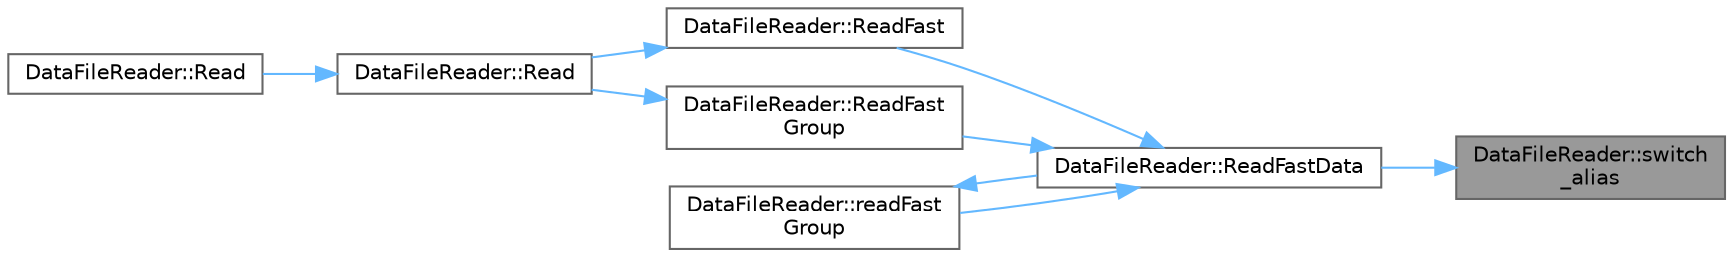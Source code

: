 digraph "DataFileReader::switch_alias"
{
 // LATEX_PDF_SIZE
  bgcolor="transparent";
  edge [fontname=Helvetica,fontsize=10,labelfontname=Helvetica,labelfontsize=10];
  node [fontname=Helvetica,fontsize=10,shape=box,height=0.2,width=0.4];
  rankdir="RL";
  Node1 [id="Node000001",label="DataFileReader::switch\l_alias",height=0.2,width=0.4,color="gray40", fillcolor="grey60", style="filled", fontcolor="black",tooltip=" "];
  Node1 -> Node2 [id="edge1_Node000001_Node000002",dir="back",color="steelblue1",style="solid",tooltip=" "];
  Node2 [id="Node000002",label="DataFileReader::ReadFastData",height=0.2,width=0.4,color="grey40", fillcolor="white", style="filled",URL="$class_data_file_reader.html#a36d62f5aa4f75cbdd2bc011edbcf38bc",tooltip=" "];
  Node2 -> Node3 [id="edge2_Node000002_Node000003",dir="back",color="steelblue1",style="solid",tooltip=" "];
  Node3 [id="Node000003",label="DataFileReader::ReadFast",height=0.2,width=0.4,color="grey40", fillcolor="white", style="filled",URL="$class_data_file_reader.html#a95d01d90b9d4887da8684b8ffad3c964",tooltip=" "];
  Node3 -> Node4 [id="edge3_Node000003_Node000004",dir="back",color="steelblue1",style="solid",tooltip=" "];
  Node4 [id="Node000004",label="DataFileReader::Read",height=0.2,width=0.4,color="grey40", fillcolor="white", style="filled",URL="$class_data_file_reader.html#ab19c49a704799dcddadaf88b2d4347ff",tooltip=" "];
  Node4 -> Node5 [id="edge4_Node000004_Node000005",dir="back",color="steelblue1",style="solid",tooltip=" "];
  Node5 [id="Node000005",label="DataFileReader::Read",height=0.2,width=0.4,color="grey40", fillcolor="white", style="filled",URL="$class_data_file_reader.html#afc27049955bbe7e252abc18707b6f4ce",tooltip=" "];
  Node2 -> Node6 [id="edge5_Node000002_Node000006",dir="back",color="steelblue1",style="solid",tooltip=" "];
  Node6 [id="Node000006",label="DataFileReader::ReadFast\lGroup",height=0.2,width=0.4,color="grey40", fillcolor="white", style="filled",URL="$class_data_file_reader.html#a1abd3ec4b3d81ec14e71bc969dea1035",tooltip=" "];
  Node6 -> Node4 [id="edge6_Node000006_Node000004",dir="back",color="steelblue1",style="solid",tooltip=" "];
  Node2 -> Node7 [id="edge7_Node000002_Node000007",dir="back",color="steelblue1",style="solid",tooltip=" "];
  Node7 [id="Node000007",label="DataFileReader::readFast\lGroup",height=0.2,width=0.4,color="grey40", fillcolor="white", style="filled",URL="$class_data_file_reader.html#afe2267bba9c1cd6f63740f232b00e4bf",tooltip=" "];
  Node7 -> Node2 [id="edge8_Node000007_Node000002",dir="back",color="steelblue1",style="solid",tooltip=" "];
}
